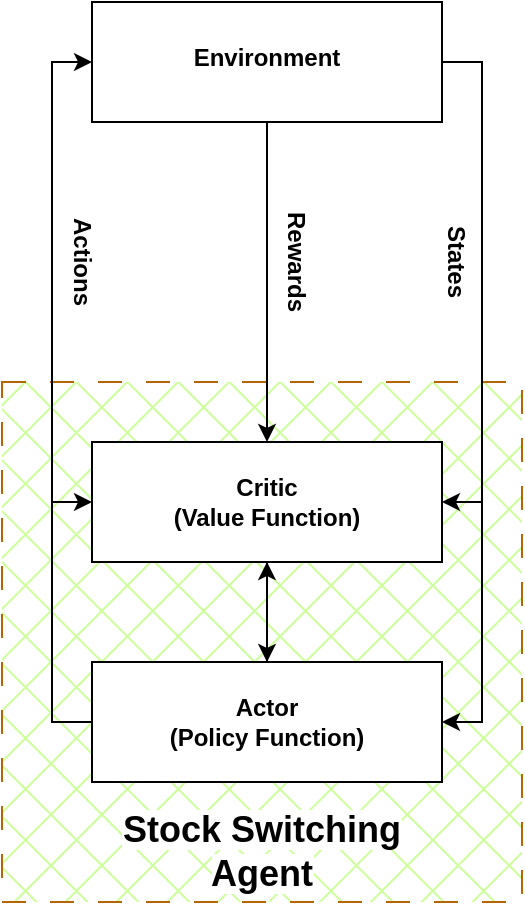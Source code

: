 <mxfile version="24.2.5" type="device">
  <diagram name="Page-1" id="6Gdo2ZwKGSATiekE2Nh-">
    <mxGraphModel dx="1362" dy="843" grid="1" gridSize="10" guides="1" tooltips="1" connect="1" arrows="1" fold="1" page="1" pageScale="1" pageWidth="850" pageHeight="1100" math="0" shadow="0">
      <root>
        <mxCell id="0" />
        <mxCell id="1" parent="0" />
        <mxCell id="3aPTGr1od_2JGdrwEAC_-13" value="" style="rounded=0;whiteSpace=wrap;html=1;dashed=1;dashPattern=12 12;fillColor=#CCFF99;strokeColor=#b46504;fillStyle=cross-hatch;fontStyle=1" parent="1" vertex="1">
          <mxGeometry x="320" y="360" width="260" height="260" as="geometry" />
        </mxCell>
        <mxCell id="3aPTGr1od_2JGdrwEAC_-5" style="edgeStyle=orthogonalEdgeStyle;rounded=0;orthogonalLoop=1;jettySize=auto;html=1;exitX=1;exitY=0.5;exitDx=0;exitDy=0;entryX=1;entryY=0.5;entryDx=0;entryDy=0;fontStyle=1" parent="1" source="3aPTGr1od_2JGdrwEAC_-1" target="3aPTGr1od_2JGdrwEAC_-2" edge="1">
          <mxGeometry relative="1" as="geometry" />
        </mxCell>
        <mxCell id="3aPTGr1od_2JGdrwEAC_-6" style="edgeStyle=orthogonalEdgeStyle;rounded=0;orthogonalLoop=1;jettySize=auto;html=1;exitX=1;exitY=0.5;exitDx=0;exitDy=0;entryX=1;entryY=0.5;entryDx=0;entryDy=0;fontStyle=1" parent="1" source="3aPTGr1od_2JGdrwEAC_-1" target="3aPTGr1od_2JGdrwEAC_-3" edge="1">
          <mxGeometry relative="1" as="geometry" />
        </mxCell>
        <mxCell id="3aPTGr1od_2JGdrwEAC_-11" style="edgeStyle=orthogonalEdgeStyle;rounded=0;orthogonalLoop=1;jettySize=auto;html=1;exitX=0.5;exitY=1;exitDx=0;exitDy=0;entryX=0.5;entryY=0;entryDx=0;entryDy=0;fontStyle=1" parent="1" source="3aPTGr1od_2JGdrwEAC_-1" target="3aPTGr1od_2JGdrwEAC_-2" edge="1">
          <mxGeometry relative="1" as="geometry" />
        </mxCell>
        <mxCell id="3aPTGr1od_2JGdrwEAC_-1" value="&lt;span&gt;&lt;sup&gt;&lt;font style=&quot;font-size: 12px;&quot;&gt;Environment&lt;/font&gt;&lt;/sup&gt;&lt;/span&gt;" style="rounded=0;whiteSpace=wrap;html=1;fontStyle=1" parent="1" vertex="1">
          <mxGeometry x="365" y="170" width="175" height="60" as="geometry" />
        </mxCell>
        <mxCell id="3aPTGr1od_2JGdrwEAC_-9" style="edgeStyle=orthogonalEdgeStyle;rounded=0;orthogonalLoop=1;jettySize=auto;html=1;exitX=0.5;exitY=1;exitDx=0;exitDy=0;entryX=0.5;entryY=0;entryDx=0;entryDy=0;fontStyle=1" parent="1" source="3aPTGr1od_2JGdrwEAC_-2" target="3aPTGr1od_2JGdrwEAC_-3" edge="1">
          <mxGeometry relative="1" as="geometry" />
        </mxCell>
        <mxCell id="3aPTGr1od_2JGdrwEAC_-2" value="Critic&lt;br&gt;(Value Function)" style="rounded=0;whiteSpace=wrap;html=1;fontStyle=1" parent="1" vertex="1">
          <mxGeometry x="365" y="390" width="175" height="60" as="geometry" />
        </mxCell>
        <mxCell id="3aPTGr1od_2JGdrwEAC_-7" style="edgeStyle=orthogonalEdgeStyle;rounded=0;orthogonalLoop=1;jettySize=auto;html=1;exitX=0;exitY=0.5;exitDx=0;exitDy=0;entryX=0;entryY=0.5;entryDx=0;entryDy=0;fontStyle=1" parent="1" source="3aPTGr1od_2JGdrwEAC_-3" target="3aPTGr1od_2JGdrwEAC_-2" edge="1">
          <mxGeometry relative="1" as="geometry" />
        </mxCell>
        <mxCell id="3aPTGr1od_2JGdrwEAC_-8" style="edgeStyle=orthogonalEdgeStyle;rounded=0;orthogonalLoop=1;jettySize=auto;html=1;exitX=0;exitY=0.5;exitDx=0;exitDy=0;entryX=0;entryY=0.5;entryDx=0;entryDy=0;fontStyle=1" parent="1" source="3aPTGr1od_2JGdrwEAC_-3" target="3aPTGr1od_2JGdrwEAC_-1" edge="1">
          <mxGeometry relative="1" as="geometry" />
        </mxCell>
        <mxCell id="3aPTGr1od_2JGdrwEAC_-10" style="edgeStyle=orthogonalEdgeStyle;rounded=0;orthogonalLoop=1;jettySize=auto;html=1;exitX=0.5;exitY=0;exitDx=0;exitDy=0;entryX=0.5;entryY=1;entryDx=0;entryDy=0;fontStyle=1" parent="1" source="3aPTGr1od_2JGdrwEAC_-3" target="3aPTGr1od_2JGdrwEAC_-2" edge="1">
          <mxGeometry relative="1" as="geometry" />
        </mxCell>
        <mxCell id="3aPTGr1od_2JGdrwEAC_-3" value="Actor&lt;br&gt;(Policy Function)" style="rounded=0;whiteSpace=wrap;html=1;fontStyle=1" parent="1" vertex="1">
          <mxGeometry x="365" y="500" width="175" height="60" as="geometry" />
        </mxCell>
        <mxCell id="3aPTGr1od_2JGdrwEAC_-16" value="&lt;font color=&quot;#000000&quot; style=&quot;font-size: 18px; background-color: rgb(255, 255, 255);&quot;&gt;Stock Switching Agent&lt;/font&gt;" style="text;html=1;align=center;verticalAlign=middle;whiteSpace=wrap;rounded=0;fontStyle=1" parent="1" vertex="1">
          <mxGeometry x="360" y="580" width="180" height="30" as="geometry" />
        </mxCell>
        <mxCell id="3aPTGr1od_2JGdrwEAC_-18" value="&lt;span&gt;States&lt;/span&gt;" style="text;html=1;align=center;verticalAlign=middle;whiteSpace=wrap;rounded=0;rotation=90;fontStyle=1" parent="1" vertex="1">
          <mxGeometry x="517" y="280" width="60" height="40" as="geometry" />
        </mxCell>
        <mxCell id="3aPTGr1od_2JGdrwEAC_-19" value="&lt;span&gt;Rewards&lt;/span&gt;" style="text;html=1;align=center;verticalAlign=middle;whiteSpace=wrap;rounded=0;rotation=90;fontStyle=1" parent="1" vertex="1">
          <mxGeometry x="437" y="280" width="60" height="40" as="geometry" />
        </mxCell>
        <mxCell id="3aPTGr1od_2JGdrwEAC_-20" value="&lt;span&gt;Actions&lt;/span&gt;" style="text;html=1;align=center;verticalAlign=middle;whiteSpace=wrap;rounded=0;rotation=90;fontStyle=1" parent="1" vertex="1">
          <mxGeometry x="330" y="280" width="60" height="40" as="geometry" />
        </mxCell>
      </root>
    </mxGraphModel>
  </diagram>
</mxfile>
